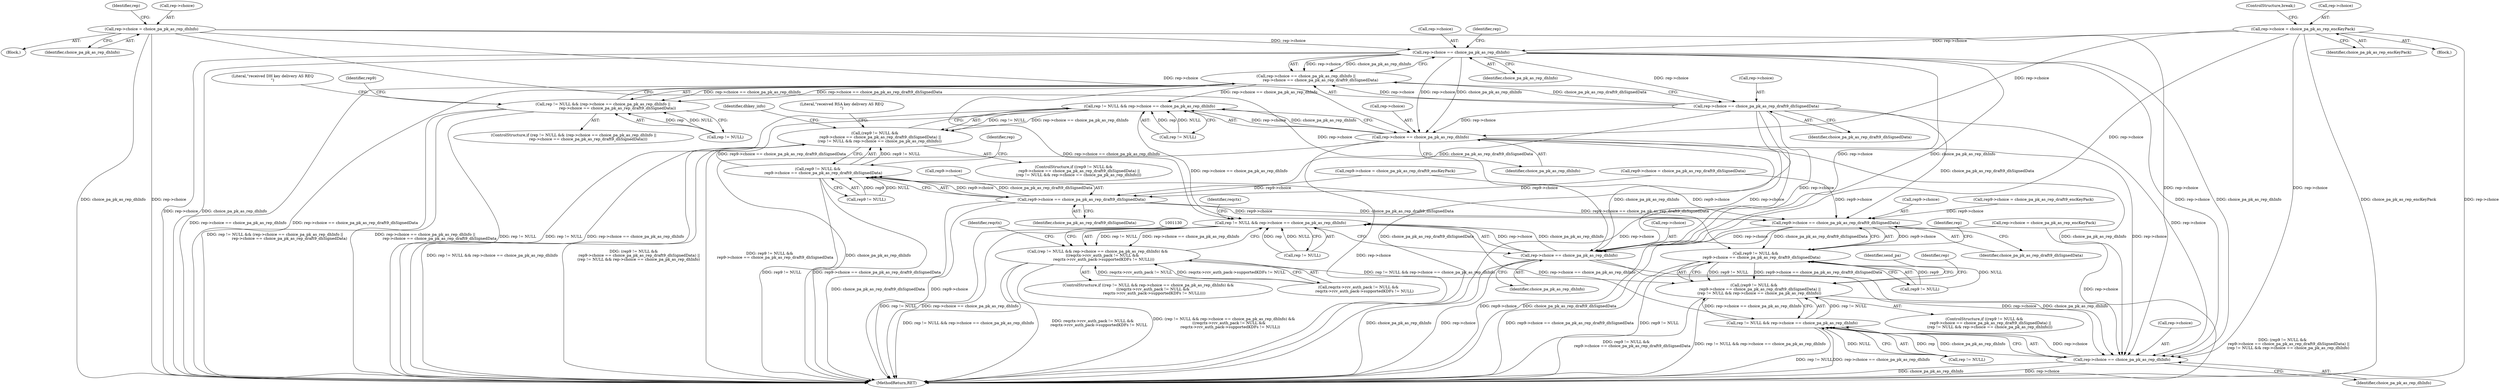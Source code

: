 digraph "0_krb5_db64ca25d661a47b996b4e2645998b5d7f0eb52c@pointer" {
"1000474" [label="(Call,rep->choice == choice_pa_pk_as_rep_dhInfo)"];
"1000352" [label="(Call,rep->choice = choice_pa_pk_as_rep_encKeyPack)"];
"1000420" [label="(Call,rep->choice = choice_pa_pk_as_rep_dhInfo)"];
"1000473" [label="(Call,rep->choice == choice_pa_pk_as_rep_dhInfo ||\n                        rep->choice == choice_pa_pk_as_rep_draft9_dhSignedData)"];
"1000469" [label="(Call,rep != NULL && (rep->choice == choice_pa_pk_as_rep_dhInfo ||\n                        rep->choice == choice_pa_pk_as_rep_draft9_dhSignedData))"];
"1000527" [label="(Call,rep != NULL && rep->choice == choice_pa_pk_as_rep_dhInfo)"];
"1000517" [label="(Call,(rep9 != NULL &&\n         rep9->choice == choice_pa_pk_as_rep_draft9_dhSignedData) ||\n        (rep != NULL && rep->choice == choice_pa_pk_as_rep_dhInfo))"];
"1001065" [label="(Call,rep != NULL && rep->choice == choice_pa_pk_as_rep_dhInfo)"];
"1001064" [label="(Call,(rep != NULL && rep->choice == choice_pa_pk_as_rep_dhInfo) &&\n        ((reqctx->rcv_auth_pack != NULL &&\n          reqctx->rcv_auth_pack->supportedKDFs != NULL)))"];
"1001173" [label="(Call,(rep9 != NULL &&\n          rep9->choice == choice_pa_pk_as_rep_draft9_dhSignedData) ||\n         (rep != NULL && rep->choice == choice_pa_pk_as_rep_dhInfo))"];
"1001183" [label="(Call,rep != NULL && rep->choice == choice_pa_pk_as_rep_dhInfo)"];
"1000479" [label="(Call,rep->choice == choice_pa_pk_as_rep_draft9_dhSignedData)"];
"1000522" [label="(Call,rep9->choice == choice_pa_pk_as_rep_draft9_dhSignedData)"];
"1000518" [label="(Call,rep9 != NULL &&\n         rep9->choice == choice_pa_pk_as_rep_draft9_dhSignedData)"];
"1001174" [label="(Call,rep9 != NULL &&\n          rep9->choice == choice_pa_pk_as_rep_draft9_dhSignedData)"];
"1001178" [label="(Call,rep9->choice == choice_pa_pk_as_rep_draft9_dhSignedData)"];
"1000531" [label="(Call,rep->choice == choice_pa_pk_as_rep_dhInfo)"];
"1001069" [label="(Call,rep->choice == choice_pa_pk_as_rep_dhInfo)"];
"1001187" [label="(Call,rep->choice == choice_pa_pk_as_rep_dhInfo)"];
"1000529" [label="(Identifier,rep)"];
"1000479" [label="(Call,rep->choice == choice_pa_pk_as_rep_draft9_dhSignedData)"];
"1000372" [label="(Call,rep9->choice = choice_pa_pk_as_rep_draft9_encKeyPack)"];
"1001074" [label="(Call,reqctx->rcv_auth_pack != NULL &&\n          reqctx->rcv_auth_pack->supportedKDFs != NULL)"];
"1000528" [label="(Call,rep != NULL)"];
"1000523" [label="(Call,rep9->choice)"];
"1000516" [label="(ControlStructure,if ((rep9 != NULL &&\n         rep9->choice == choice_pa_pk_as_rep_draft9_dhSignedData) ||\n        (rep != NULL && rep->choice == choice_pa_pk_as_rep_dhInfo)))"];
"1000486" [label="(Literal,\"received DH key delivery AS REQ\n\")"];
"1001267" [label="(Identifier,send_pa)"];
"1000526" [label="(Identifier,choice_pa_pk_as_rep_draft9_dhSignedData)"];
"1001092" [label="(Identifier,reqctx)"];
"1000527" [label="(Call,rep != NULL && rep->choice == choice_pa_pk_as_rep_dhInfo)"];
"1000475" [label="(Call,rep->choice)"];
"1000520" [label="(Identifier,rep9)"];
"1001174" [label="(Call,rep9 != NULL &&\n          rep9->choice == choice_pa_pk_as_rep_draft9_dhSignedData)"];
"1001191" [label="(Identifier,choice_pa_pk_as_rep_dhInfo)"];
"1001073" [label="(Identifier,choice_pa_pk_as_rep_dhInfo)"];
"1000483" [label="(Identifier,choice_pa_pk_as_rep_draft9_dhSignedData)"];
"1000397" [label="(Block,)"];
"1000518" [label="(Call,rep9 != NULL &&\n         rep9->choice == choice_pa_pk_as_rep_draft9_dhSignedData)"];
"1001173" [label="(Call,(rep9 != NULL &&\n          rep9->choice == choice_pa_pk_as_rep_draft9_dhSignedData) ||\n         (rep != NULL && rep->choice == choice_pa_pk_as_rep_dhInfo))"];
"1000522" [label="(Call,rep9->choice == choice_pa_pk_as_rep_draft9_dhSignedData)"];
"1001187" [label="(Call,rep->choice == choice_pa_pk_as_rep_dhInfo)"];
"1001197" [label="(Identifier,rep)"];
"1000463" [label="(Call,rep9->choice = choice_pa_pk_as_rep_draft9_dhSignedData)"];
"1001179" [label="(Call,rep9->choice)"];
"1001070" [label="(Call,rep->choice)"];
"1000357" [label="(ControlStructure,break;)"];
"1000353" [label="(Call,rep->choice)"];
"1000471" [label="(Identifier,rep)"];
"1000517" [label="(Call,(rep9 != NULL &&\n         rep9->choice == choice_pa_pk_as_rep_draft9_dhSignedData) ||\n        (rep != NULL && rep->choice == choice_pa_pk_as_rep_dhInfo))"];
"1001064" [label="(Call,(rep != NULL && rep->choice == choice_pa_pk_as_rep_dhInfo) &&\n        ((reqctx->rcv_auth_pack != NULL &&\n          reqctx->rcv_auth_pack->supportedKDFs != NULL)))"];
"1001175" [label="(Call,rep9 != NULL)"];
"1000954" [label="(Call,rep9->choice = choice_pa_pk_as_rep_draft9_encKeyPack)"];
"1001063" [label="(ControlStructure,if ((rep != NULL && rep->choice == choice_pa_pk_as_rep_dhInfo) &&\n        ((reqctx->rcv_auth_pack != NULL &&\n          reqctx->rcv_auth_pack->supportedKDFs != NULL))))"];
"1001184" [label="(Call,rep != NULL)"];
"1000473" [label="(Call,rep->choice == choice_pa_pk_as_rep_dhInfo ||\n                        rep->choice == choice_pa_pk_as_rep_draft9_dhSignedData)"];
"1000535" [label="(Identifier,choice_pa_pk_as_rep_dhInfo)"];
"1000478" [label="(Identifier,choice_pa_pk_as_rep_dhInfo)"];
"1000424" [label="(Identifier,choice_pa_pk_as_rep_dhInfo)"];
"1000470" [label="(Call,rep != NULL)"];
"1000352" [label="(Call,rep->choice = choice_pa_pk_as_rep_encKeyPack)"];
"1000356" [label="(Identifier,choice_pa_pk_as_rep_encKeyPack)"];
"1001077" [label="(Identifier,reqctx)"];
"1001185" [label="(Identifier,rep)"];
"1001188" [label="(Call,rep->choice)"];
"1000540" [label="(Identifier,dhkey_info)"];
"1001183" [label="(Call,rep != NULL && rep->choice == choice_pa_pk_as_rep_dhInfo)"];
"1001182" [label="(Identifier,choice_pa_pk_as_rep_draft9_dhSignedData)"];
"1001066" [label="(Call,rep != NULL)"];
"1001172" [label="(ControlStructure,if ((rep9 != NULL &&\n          rep9->choice == choice_pa_pk_as_rep_draft9_dhSignedData) ||\n         (rep != NULL && rep->choice == choice_pa_pk_as_rep_dhInfo)))"];
"1000420" [label="(Call,rep->choice = choice_pa_pk_as_rep_dhInfo)"];
"1000480" [label="(Call,rep->choice)"];
"1001069" [label="(Call,rep->choice == choice_pa_pk_as_rep_dhInfo)"];
"1000474" [label="(Call,rep->choice == choice_pa_pk_as_rep_dhInfo)"];
"1000338" [label="(Block,)"];
"1000481" [label="(Identifier,rep)"];
"1001065" [label="(Call,rep != NULL && rep->choice == choice_pa_pk_as_rep_dhInfo)"];
"1000469" [label="(Call,rep != NULL && (rep->choice == choice_pa_pk_as_rep_dhInfo ||\n                        rep->choice == choice_pa_pk_as_rep_draft9_dhSignedData))"];
"1000468" [label="(ControlStructure,if (rep != NULL && (rep->choice == choice_pa_pk_as_rep_dhInfo ||\n                        rep->choice == choice_pa_pk_as_rep_draft9_dhSignedData)))"];
"1000695" [label="(Literal,\"received RSA key delivery AS REQ\n\")"];
"1001178" [label="(Call,rep9->choice == choice_pa_pk_as_rep_draft9_dhSignedData)"];
"1000859" [label="(Call,rep->choice = choice_pa_pk_as_rep_encKeyPack)"];
"1000519" [label="(Call,rep9 != NULL)"];
"1000421" [label="(Call,rep->choice)"];
"1000532" [label="(Call,rep->choice)"];
"1001409" [label="(MethodReturn,RET)"];
"1000531" [label="(Call,rep->choice == choice_pa_pk_as_rep_dhInfo)"];
"1000474" -> "1000473"  [label="AST: "];
"1000474" -> "1000478"  [label="CFG: "];
"1000475" -> "1000474"  [label="AST: "];
"1000478" -> "1000474"  [label="AST: "];
"1000481" -> "1000474"  [label="CFG: "];
"1000473" -> "1000474"  [label="CFG: "];
"1000474" -> "1001409"  [label="DDG: rep->choice"];
"1000474" -> "1001409"  [label="DDG: choice_pa_pk_as_rep_dhInfo"];
"1000474" -> "1000473"  [label="DDG: rep->choice"];
"1000474" -> "1000473"  [label="DDG: choice_pa_pk_as_rep_dhInfo"];
"1000352" -> "1000474"  [label="DDG: rep->choice"];
"1000420" -> "1000474"  [label="DDG: rep->choice"];
"1000474" -> "1000479"  [label="DDG: rep->choice"];
"1000474" -> "1000531"  [label="DDG: rep->choice"];
"1000474" -> "1000531"  [label="DDG: choice_pa_pk_as_rep_dhInfo"];
"1000474" -> "1001069"  [label="DDG: rep->choice"];
"1000474" -> "1001069"  [label="DDG: choice_pa_pk_as_rep_dhInfo"];
"1000474" -> "1001187"  [label="DDG: rep->choice"];
"1000474" -> "1001187"  [label="DDG: choice_pa_pk_as_rep_dhInfo"];
"1000352" -> "1000338"  [label="AST: "];
"1000352" -> "1000356"  [label="CFG: "];
"1000353" -> "1000352"  [label="AST: "];
"1000356" -> "1000352"  [label="AST: "];
"1000357" -> "1000352"  [label="CFG: "];
"1000352" -> "1001409"  [label="DDG: choice_pa_pk_as_rep_encKeyPack"];
"1000352" -> "1001409"  [label="DDG: rep->choice"];
"1000352" -> "1000531"  [label="DDG: rep->choice"];
"1000352" -> "1001069"  [label="DDG: rep->choice"];
"1000352" -> "1001187"  [label="DDG: rep->choice"];
"1000420" -> "1000397"  [label="AST: "];
"1000420" -> "1000424"  [label="CFG: "];
"1000421" -> "1000420"  [label="AST: "];
"1000424" -> "1000420"  [label="AST: "];
"1000471" -> "1000420"  [label="CFG: "];
"1000420" -> "1001409"  [label="DDG: choice_pa_pk_as_rep_dhInfo"];
"1000420" -> "1001409"  [label="DDG: rep->choice"];
"1000420" -> "1000531"  [label="DDG: rep->choice"];
"1000420" -> "1001069"  [label="DDG: rep->choice"];
"1000420" -> "1001187"  [label="DDG: rep->choice"];
"1000473" -> "1000469"  [label="AST: "];
"1000473" -> "1000479"  [label="CFG: "];
"1000479" -> "1000473"  [label="AST: "];
"1000469" -> "1000473"  [label="CFG: "];
"1000473" -> "1001409"  [label="DDG: rep->choice == choice_pa_pk_as_rep_dhInfo"];
"1000473" -> "1001409"  [label="DDG: rep->choice == choice_pa_pk_as_rep_draft9_dhSignedData"];
"1000473" -> "1000469"  [label="DDG: rep->choice == choice_pa_pk_as_rep_dhInfo"];
"1000473" -> "1000469"  [label="DDG: rep->choice == choice_pa_pk_as_rep_draft9_dhSignedData"];
"1000479" -> "1000473"  [label="DDG: rep->choice"];
"1000479" -> "1000473"  [label="DDG: choice_pa_pk_as_rep_draft9_dhSignedData"];
"1000473" -> "1000527"  [label="DDG: rep->choice == choice_pa_pk_as_rep_dhInfo"];
"1000473" -> "1001065"  [label="DDG: rep->choice == choice_pa_pk_as_rep_dhInfo"];
"1000469" -> "1000468"  [label="AST: "];
"1000469" -> "1000470"  [label="CFG: "];
"1000470" -> "1000469"  [label="AST: "];
"1000486" -> "1000469"  [label="CFG: "];
"1000520" -> "1000469"  [label="CFG: "];
"1000469" -> "1001409"  [label="DDG: rep != NULL && (rep->choice == choice_pa_pk_as_rep_dhInfo ||\n                        rep->choice == choice_pa_pk_as_rep_draft9_dhSignedData)"];
"1000469" -> "1001409"  [label="DDG: rep->choice == choice_pa_pk_as_rep_dhInfo ||\n                        rep->choice == choice_pa_pk_as_rep_draft9_dhSignedData"];
"1000469" -> "1001409"  [label="DDG: rep != NULL"];
"1000470" -> "1000469"  [label="DDG: rep"];
"1000470" -> "1000469"  [label="DDG: NULL"];
"1000527" -> "1000517"  [label="AST: "];
"1000527" -> "1000528"  [label="CFG: "];
"1000527" -> "1000531"  [label="CFG: "];
"1000528" -> "1000527"  [label="AST: "];
"1000531" -> "1000527"  [label="AST: "];
"1000517" -> "1000527"  [label="CFG: "];
"1000527" -> "1001409"  [label="DDG: rep != NULL"];
"1000527" -> "1001409"  [label="DDG: rep->choice == choice_pa_pk_as_rep_dhInfo"];
"1000527" -> "1000517"  [label="DDG: rep != NULL"];
"1000527" -> "1000517"  [label="DDG: rep->choice == choice_pa_pk_as_rep_dhInfo"];
"1000528" -> "1000527"  [label="DDG: rep"];
"1000528" -> "1000527"  [label="DDG: NULL"];
"1000531" -> "1000527"  [label="DDG: rep->choice"];
"1000531" -> "1000527"  [label="DDG: choice_pa_pk_as_rep_dhInfo"];
"1000527" -> "1001065"  [label="DDG: rep->choice == choice_pa_pk_as_rep_dhInfo"];
"1000517" -> "1000516"  [label="AST: "];
"1000517" -> "1000518"  [label="CFG: "];
"1000518" -> "1000517"  [label="AST: "];
"1000540" -> "1000517"  [label="CFG: "];
"1000695" -> "1000517"  [label="CFG: "];
"1000517" -> "1001409"  [label="DDG: rep9 != NULL &&\n         rep9->choice == choice_pa_pk_as_rep_draft9_dhSignedData"];
"1000517" -> "1001409"  [label="DDG: rep != NULL && rep->choice == choice_pa_pk_as_rep_dhInfo"];
"1000517" -> "1001409"  [label="DDG: (rep9 != NULL &&\n         rep9->choice == choice_pa_pk_as_rep_draft9_dhSignedData) ||\n        (rep != NULL && rep->choice == choice_pa_pk_as_rep_dhInfo)"];
"1000518" -> "1000517"  [label="DDG: rep9 != NULL"];
"1000518" -> "1000517"  [label="DDG: rep9->choice == choice_pa_pk_as_rep_draft9_dhSignedData"];
"1001065" -> "1001064"  [label="AST: "];
"1001065" -> "1001066"  [label="CFG: "];
"1001065" -> "1001069"  [label="CFG: "];
"1001066" -> "1001065"  [label="AST: "];
"1001069" -> "1001065"  [label="AST: "];
"1001077" -> "1001065"  [label="CFG: "];
"1001064" -> "1001065"  [label="CFG: "];
"1001065" -> "1001409"  [label="DDG: rep != NULL"];
"1001065" -> "1001409"  [label="DDG: rep->choice == choice_pa_pk_as_rep_dhInfo"];
"1001065" -> "1001064"  [label="DDG: rep != NULL"];
"1001065" -> "1001064"  [label="DDG: rep->choice == choice_pa_pk_as_rep_dhInfo"];
"1001066" -> "1001065"  [label="DDG: rep"];
"1001066" -> "1001065"  [label="DDG: NULL"];
"1001069" -> "1001065"  [label="DDG: rep->choice"];
"1001069" -> "1001065"  [label="DDG: choice_pa_pk_as_rep_dhInfo"];
"1001065" -> "1001183"  [label="DDG: rep->choice == choice_pa_pk_as_rep_dhInfo"];
"1001064" -> "1001063"  [label="AST: "];
"1001064" -> "1001074"  [label="CFG: "];
"1001074" -> "1001064"  [label="AST: "];
"1001092" -> "1001064"  [label="CFG: "];
"1001130" -> "1001064"  [label="CFG: "];
"1001064" -> "1001409"  [label="DDG: reqctx->rcv_auth_pack != NULL &&\n          reqctx->rcv_auth_pack->supportedKDFs != NULL"];
"1001064" -> "1001409"  [label="DDG: (rep != NULL && rep->choice == choice_pa_pk_as_rep_dhInfo) &&\n        ((reqctx->rcv_auth_pack != NULL &&\n          reqctx->rcv_auth_pack->supportedKDFs != NULL))"];
"1001064" -> "1001409"  [label="DDG: rep != NULL && rep->choice == choice_pa_pk_as_rep_dhInfo"];
"1001074" -> "1001064"  [label="DDG: reqctx->rcv_auth_pack != NULL"];
"1001074" -> "1001064"  [label="DDG: reqctx->rcv_auth_pack->supportedKDFs != NULL"];
"1001064" -> "1001173"  [label="DDG: rep != NULL && rep->choice == choice_pa_pk_as_rep_dhInfo"];
"1001173" -> "1001172"  [label="AST: "];
"1001173" -> "1001174"  [label="CFG: "];
"1001173" -> "1001183"  [label="CFG: "];
"1001174" -> "1001173"  [label="AST: "];
"1001183" -> "1001173"  [label="AST: "];
"1001197" -> "1001173"  [label="CFG: "];
"1001267" -> "1001173"  [label="CFG: "];
"1001173" -> "1001409"  [label="DDG: (rep9 != NULL &&\n          rep9->choice == choice_pa_pk_as_rep_draft9_dhSignedData) ||\n         (rep != NULL && rep->choice == choice_pa_pk_as_rep_dhInfo)"];
"1001173" -> "1001409"  [label="DDG: rep9 != NULL &&\n          rep9->choice == choice_pa_pk_as_rep_draft9_dhSignedData"];
"1001173" -> "1001409"  [label="DDG: rep != NULL && rep->choice == choice_pa_pk_as_rep_dhInfo"];
"1001174" -> "1001173"  [label="DDG: rep9 != NULL"];
"1001174" -> "1001173"  [label="DDG: rep9->choice == choice_pa_pk_as_rep_draft9_dhSignedData"];
"1001183" -> "1001173"  [label="DDG: rep != NULL"];
"1001183" -> "1001173"  [label="DDG: rep->choice == choice_pa_pk_as_rep_dhInfo"];
"1001183" -> "1001184"  [label="CFG: "];
"1001183" -> "1001187"  [label="CFG: "];
"1001184" -> "1001183"  [label="AST: "];
"1001187" -> "1001183"  [label="AST: "];
"1001183" -> "1001409"  [label="DDG: rep != NULL"];
"1001183" -> "1001409"  [label="DDG: rep->choice == choice_pa_pk_as_rep_dhInfo"];
"1001184" -> "1001183"  [label="DDG: rep"];
"1001184" -> "1001183"  [label="DDG: NULL"];
"1001187" -> "1001183"  [label="DDG: rep->choice"];
"1001187" -> "1001183"  [label="DDG: choice_pa_pk_as_rep_dhInfo"];
"1000479" -> "1000483"  [label="CFG: "];
"1000480" -> "1000479"  [label="AST: "];
"1000483" -> "1000479"  [label="AST: "];
"1000479" -> "1001409"  [label="DDG: choice_pa_pk_as_rep_draft9_dhSignedData"];
"1000479" -> "1001409"  [label="DDG: rep->choice"];
"1000479" -> "1000522"  [label="DDG: choice_pa_pk_as_rep_draft9_dhSignedData"];
"1000479" -> "1000531"  [label="DDG: rep->choice"];
"1000479" -> "1001069"  [label="DDG: rep->choice"];
"1000479" -> "1001178"  [label="DDG: choice_pa_pk_as_rep_draft9_dhSignedData"];
"1000479" -> "1001187"  [label="DDG: rep->choice"];
"1000522" -> "1000518"  [label="AST: "];
"1000522" -> "1000526"  [label="CFG: "];
"1000523" -> "1000522"  [label="AST: "];
"1000526" -> "1000522"  [label="AST: "];
"1000518" -> "1000522"  [label="CFG: "];
"1000522" -> "1001409"  [label="DDG: choice_pa_pk_as_rep_draft9_dhSignedData"];
"1000522" -> "1001409"  [label="DDG: rep9->choice"];
"1000522" -> "1000518"  [label="DDG: rep9->choice"];
"1000522" -> "1000518"  [label="DDG: choice_pa_pk_as_rep_draft9_dhSignedData"];
"1000372" -> "1000522"  [label="DDG: rep9->choice"];
"1000463" -> "1000522"  [label="DDG: rep9->choice"];
"1000522" -> "1001178"  [label="DDG: rep9->choice"];
"1000522" -> "1001178"  [label="DDG: choice_pa_pk_as_rep_draft9_dhSignedData"];
"1000518" -> "1000519"  [label="CFG: "];
"1000519" -> "1000518"  [label="AST: "];
"1000529" -> "1000518"  [label="CFG: "];
"1000518" -> "1001409"  [label="DDG: rep9->choice == choice_pa_pk_as_rep_draft9_dhSignedData"];
"1000518" -> "1001409"  [label="DDG: rep9 != NULL"];
"1000519" -> "1000518"  [label="DDG: rep9"];
"1000519" -> "1000518"  [label="DDG: NULL"];
"1000518" -> "1001174"  [label="DDG: rep9->choice == choice_pa_pk_as_rep_draft9_dhSignedData"];
"1001174" -> "1001175"  [label="CFG: "];
"1001174" -> "1001178"  [label="CFG: "];
"1001175" -> "1001174"  [label="AST: "];
"1001178" -> "1001174"  [label="AST: "];
"1001185" -> "1001174"  [label="CFG: "];
"1001174" -> "1001409"  [label="DDG: rep9->choice == choice_pa_pk_as_rep_draft9_dhSignedData"];
"1001174" -> "1001409"  [label="DDG: rep9 != NULL"];
"1001175" -> "1001174"  [label="DDG: rep9"];
"1001175" -> "1001174"  [label="DDG: NULL"];
"1001178" -> "1001174"  [label="DDG: rep9->choice"];
"1001178" -> "1001174"  [label="DDG: choice_pa_pk_as_rep_draft9_dhSignedData"];
"1001178" -> "1001182"  [label="CFG: "];
"1001179" -> "1001178"  [label="AST: "];
"1001182" -> "1001178"  [label="AST: "];
"1001178" -> "1001409"  [label="DDG: rep9->choice"];
"1001178" -> "1001409"  [label="DDG: choice_pa_pk_as_rep_draft9_dhSignedData"];
"1000372" -> "1001178"  [label="DDG: rep9->choice"];
"1000463" -> "1001178"  [label="DDG: rep9->choice"];
"1000954" -> "1001178"  [label="DDG: rep9->choice"];
"1000531" -> "1000535"  [label="CFG: "];
"1000532" -> "1000531"  [label="AST: "];
"1000535" -> "1000531"  [label="AST: "];
"1000531" -> "1001409"  [label="DDG: choice_pa_pk_as_rep_dhInfo"];
"1000531" -> "1001409"  [label="DDG: rep->choice"];
"1000531" -> "1001069"  [label="DDG: rep->choice"];
"1000531" -> "1001069"  [label="DDG: choice_pa_pk_as_rep_dhInfo"];
"1000531" -> "1001187"  [label="DDG: rep->choice"];
"1000531" -> "1001187"  [label="DDG: choice_pa_pk_as_rep_dhInfo"];
"1001069" -> "1001073"  [label="CFG: "];
"1001070" -> "1001069"  [label="AST: "];
"1001073" -> "1001069"  [label="AST: "];
"1001069" -> "1001409"  [label="DDG: choice_pa_pk_as_rep_dhInfo"];
"1001069" -> "1001409"  [label="DDG: rep->choice"];
"1000859" -> "1001069"  [label="DDG: rep->choice"];
"1001069" -> "1001187"  [label="DDG: rep->choice"];
"1001069" -> "1001187"  [label="DDG: choice_pa_pk_as_rep_dhInfo"];
"1001187" -> "1001191"  [label="CFG: "];
"1001188" -> "1001187"  [label="AST: "];
"1001191" -> "1001187"  [label="AST: "];
"1001187" -> "1001409"  [label="DDG: rep->choice"];
"1001187" -> "1001409"  [label="DDG: choice_pa_pk_as_rep_dhInfo"];
"1000859" -> "1001187"  [label="DDG: rep->choice"];
}
